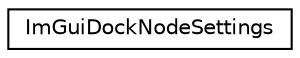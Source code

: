 digraph "Graphical Class Hierarchy"
{
 // LATEX_PDF_SIZE
  edge [fontname="Helvetica",fontsize="10",labelfontname="Helvetica",labelfontsize="10"];
  node [fontname="Helvetica",fontsize="10",shape=record];
  rankdir="LR";
  Node0 [label="ImGuiDockNodeSettings",height=0.2,width=0.4,color="black", fillcolor="white", style="filled",URL="$structImGuiDockNodeSettings.html",tooltip=" "];
}
